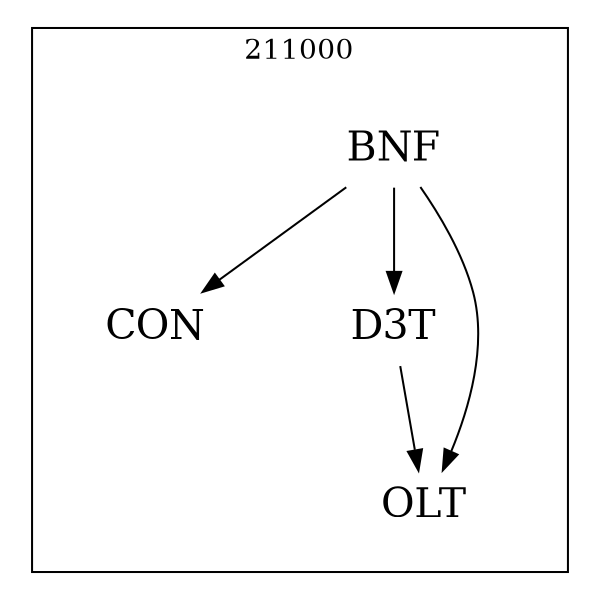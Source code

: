 strict digraph DAGS {
	size = "4,4!" ; ratio ="fill"; subgraph cluster_0{
			labeldoc = "t";
			label = "211000";node	[label= CON, shape = plaintext, fontsize=20] CON;node	[label= BNF, shape = plaintext, fontsize=20] BNF;node	[label= D3T, shape = plaintext, fontsize=20] D3T;node	[label= OLT, shape = plaintext, fontsize=20] OLT;
BNF->CON;
BNF->D3T;
BNF->OLT;
D3T->OLT;
	}}